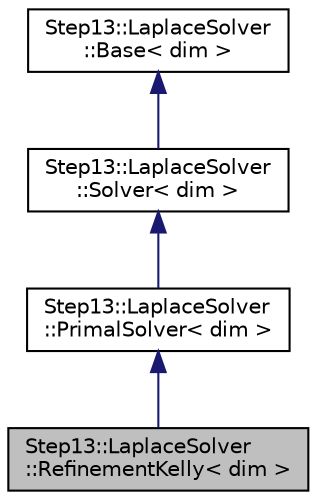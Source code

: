 digraph "Step13::LaplaceSolver::RefinementKelly&lt; dim &gt;"
{
 // LATEX_PDF_SIZE
  edge [fontname="Helvetica",fontsize="10",labelfontname="Helvetica",labelfontsize="10"];
  node [fontname="Helvetica",fontsize="10",shape=record];
  Node1 [label="Step13::LaplaceSolver\l::RefinementKelly\< dim \>",height=0.2,width=0.4,color="black", fillcolor="grey75", style="filled", fontcolor="black",tooltip=" "];
  Node2 -> Node1 [dir="back",color="midnightblue",fontsize="10",style="solid",fontname="Helvetica"];
  Node2 [label="Step13::LaplaceSolver\l::PrimalSolver\< dim \>",height=0.2,width=0.4,color="black", fillcolor="white", style="filled",URL="$classStep13_1_1LaplaceSolver_1_1PrimalSolver.html",tooltip=" "];
  Node3 -> Node2 [dir="back",color="midnightblue",fontsize="10",style="solid",fontname="Helvetica"];
  Node3 [label="Step13::LaplaceSolver\l::Solver\< dim \>",height=0.2,width=0.4,color="black", fillcolor="white", style="filled",URL="$classStep13_1_1LaplaceSolver_1_1Solver.html",tooltip=" "];
  Node4 -> Node3 [dir="back",color="midnightblue",fontsize="10",style="solid",fontname="Helvetica"];
  Node4 [label="Step13::LaplaceSolver\l::Base\< dim \>",height=0.2,width=0.4,color="black", fillcolor="white", style="filled",URL="$classStep13_1_1LaplaceSolver_1_1Base.html",tooltip=" "];
}
